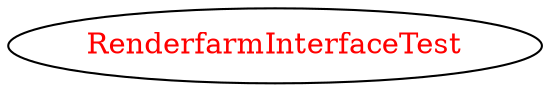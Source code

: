 digraph dependencyGraph {
 concentrate=true;
 ranksep="2.0";
 rankdir="LR"; 
 splines="ortho";
"RenderfarmInterfaceTest" [fontcolor="red"];
}